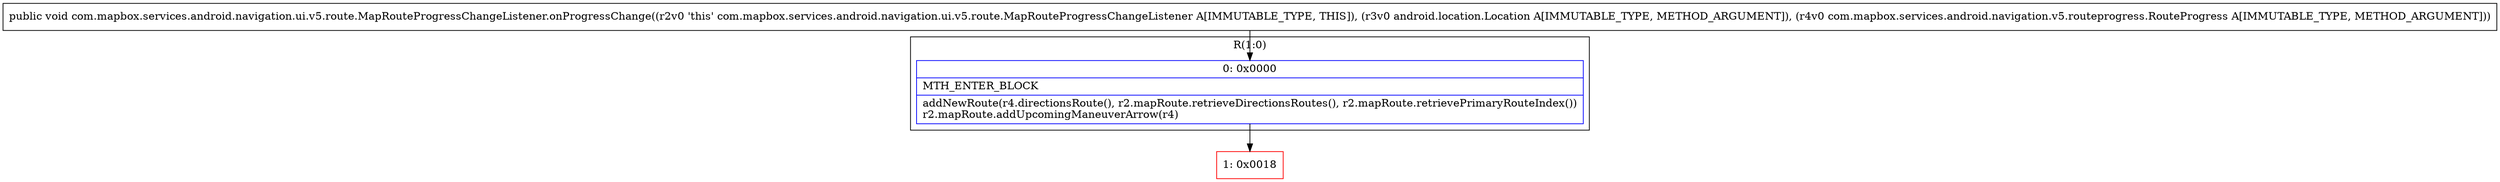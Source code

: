 digraph "CFG forcom.mapbox.services.android.navigation.ui.v5.route.MapRouteProgressChangeListener.onProgressChange(Landroid\/location\/Location;Lcom\/mapbox\/services\/android\/navigation\/v5\/routeprogress\/RouteProgress;)V" {
subgraph cluster_Region_2129404935 {
label = "R(1:0)";
node [shape=record,color=blue];
Node_0 [shape=record,label="{0\:\ 0x0000|MTH_ENTER_BLOCK\l|addNewRoute(r4.directionsRoute(), r2.mapRoute.retrieveDirectionsRoutes(), r2.mapRoute.retrievePrimaryRouteIndex())\lr2.mapRoute.addUpcomingManeuverArrow(r4)\l}"];
}
Node_1 [shape=record,color=red,label="{1\:\ 0x0018}"];
MethodNode[shape=record,label="{public void com.mapbox.services.android.navigation.ui.v5.route.MapRouteProgressChangeListener.onProgressChange((r2v0 'this' com.mapbox.services.android.navigation.ui.v5.route.MapRouteProgressChangeListener A[IMMUTABLE_TYPE, THIS]), (r3v0 android.location.Location A[IMMUTABLE_TYPE, METHOD_ARGUMENT]), (r4v0 com.mapbox.services.android.navigation.v5.routeprogress.RouteProgress A[IMMUTABLE_TYPE, METHOD_ARGUMENT])) }"];
MethodNode -> Node_0;
Node_0 -> Node_1;
}


